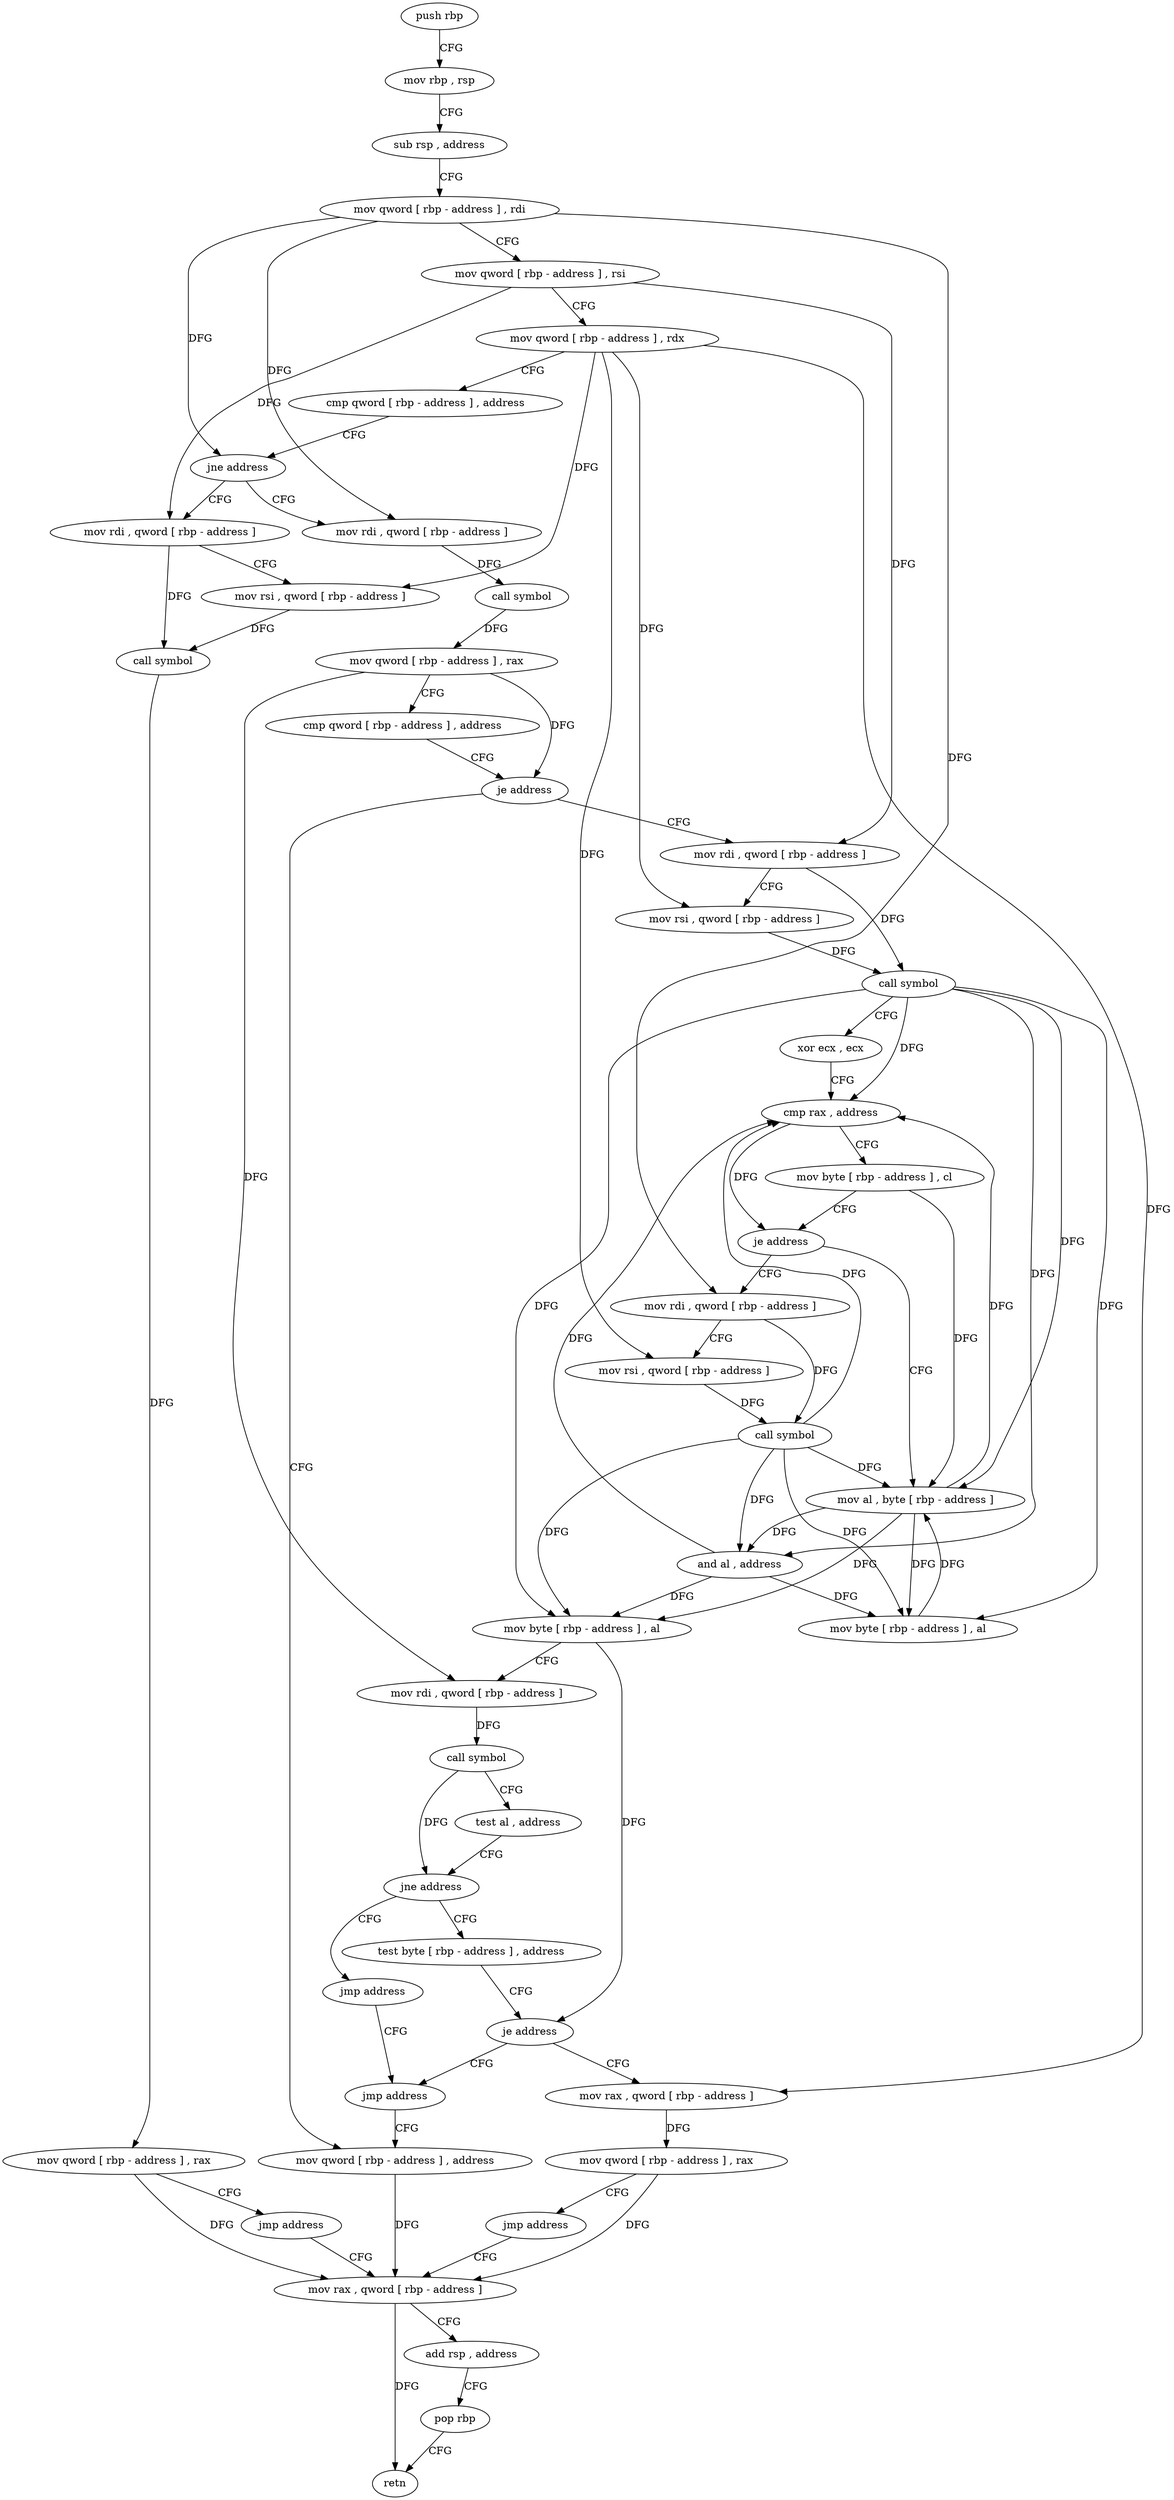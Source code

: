 digraph "func" {
"4274000" [label = "push rbp" ]
"4274001" [label = "mov rbp , rsp" ]
"4274004" [label = "sub rsp , address" ]
"4274008" [label = "mov qword [ rbp - address ] , rdi" ]
"4274012" [label = "mov qword [ rbp - address ] , rsi" ]
"4274016" [label = "mov qword [ rbp - address ] , rdx" ]
"4274020" [label = "cmp qword [ rbp - address ] , address" ]
"4274025" [label = "jne address" ]
"4274053" [label = "mov rdi , qword [ rbp - address ]" ]
"4274031" [label = "mov rdi , qword [ rbp - address ]" ]
"4274057" [label = "call symbol" ]
"4274062" [label = "mov qword [ rbp - address ] , rax" ]
"4274066" [label = "cmp qword [ rbp - address ] , address" ]
"4274071" [label = "je address" ]
"4274179" [label = "mov qword [ rbp - address ] , address" ]
"4274077" [label = "mov rdi , qword [ rbp - address ]" ]
"4274035" [label = "mov rsi , qword [ rbp - address ]" ]
"4274039" [label = "call symbol" ]
"4274044" [label = "mov qword [ rbp - address ] , rax" ]
"4274048" [label = "jmp address" ]
"4274187" [label = "mov rax , qword [ rbp - address ]" ]
"4274081" [label = "mov rsi , qword [ rbp - address ]" ]
"4274085" [label = "call symbol" ]
"4274090" [label = "xor ecx , ecx" ]
"4274092" [label = "cmp rax , address" ]
"4274096" [label = "mov byte [ rbp - address ] , cl" ]
"4274099" [label = "je address" ]
"4274121" [label = "mov al , byte [ rbp - address ]" ]
"4274105" [label = "mov rdi , qword [ rbp - address ]" ]
"4274191" [label = "add rsp , address" ]
"4274195" [label = "pop rbp" ]
"4274196" [label = "retn" ]
"4274124" [label = "and al , address" ]
"4274126" [label = "mov byte [ rbp - address ] , al" ]
"4274129" [label = "mov rdi , qword [ rbp - address ]" ]
"4274133" [label = "call symbol" ]
"4274138" [label = "test al , address" ]
"4274140" [label = "jne address" ]
"4274151" [label = "test byte [ rbp - address ] , address" ]
"4274146" [label = "jmp address" ]
"4274109" [label = "mov rsi , qword [ rbp - address ]" ]
"4274113" [label = "call symbol" ]
"4274118" [label = "mov byte [ rbp - address ] , al" ]
"4274155" [label = "je address" ]
"4274174" [label = "jmp address" ]
"4274161" [label = "mov rax , qword [ rbp - address ]" ]
"4274165" [label = "mov qword [ rbp - address ] , rax" ]
"4274169" [label = "jmp address" ]
"4274000" -> "4274001" [ label = "CFG" ]
"4274001" -> "4274004" [ label = "CFG" ]
"4274004" -> "4274008" [ label = "CFG" ]
"4274008" -> "4274012" [ label = "CFG" ]
"4274008" -> "4274025" [ label = "DFG" ]
"4274008" -> "4274053" [ label = "DFG" ]
"4274008" -> "4274105" [ label = "DFG" ]
"4274012" -> "4274016" [ label = "CFG" ]
"4274012" -> "4274031" [ label = "DFG" ]
"4274012" -> "4274077" [ label = "DFG" ]
"4274016" -> "4274020" [ label = "CFG" ]
"4274016" -> "4274035" [ label = "DFG" ]
"4274016" -> "4274081" [ label = "DFG" ]
"4274016" -> "4274109" [ label = "DFG" ]
"4274016" -> "4274161" [ label = "DFG" ]
"4274020" -> "4274025" [ label = "CFG" ]
"4274025" -> "4274053" [ label = "CFG" ]
"4274025" -> "4274031" [ label = "CFG" ]
"4274053" -> "4274057" [ label = "DFG" ]
"4274031" -> "4274035" [ label = "CFG" ]
"4274031" -> "4274039" [ label = "DFG" ]
"4274057" -> "4274062" [ label = "DFG" ]
"4274062" -> "4274066" [ label = "CFG" ]
"4274062" -> "4274071" [ label = "DFG" ]
"4274062" -> "4274129" [ label = "DFG" ]
"4274066" -> "4274071" [ label = "CFG" ]
"4274071" -> "4274179" [ label = "CFG" ]
"4274071" -> "4274077" [ label = "CFG" ]
"4274179" -> "4274187" [ label = "DFG" ]
"4274077" -> "4274081" [ label = "CFG" ]
"4274077" -> "4274085" [ label = "DFG" ]
"4274035" -> "4274039" [ label = "DFG" ]
"4274039" -> "4274044" [ label = "DFG" ]
"4274044" -> "4274048" [ label = "CFG" ]
"4274044" -> "4274187" [ label = "DFG" ]
"4274048" -> "4274187" [ label = "CFG" ]
"4274187" -> "4274191" [ label = "CFG" ]
"4274187" -> "4274196" [ label = "DFG" ]
"4274081" -> "4274085" [ label = "DFG" ]
"4274085" -> "4274090" [ label = "CFG" ]
"4274085" -> "4274092" [ label = "DFG" ]
"4274085" -> "4274121" [ label = "DFG" ]
"4274085" -> "4274124" [ label = "DFG" ]
"4274085" -> "4274126" [ label = "DFG" ]
"4274085" -> "4274118" [ label = "DFG" ]
"4274090" -> "4274092" [ label = "CFG" ]
"4274092" -> "4274096" [ label = "CFG" ]
"4274092" -> "4274099" [ label = "DFG" ]
"4274096" -> "4274099" [ label = "CFG" ]
"4274096" -> "4274121" [ label = "DFG" ]
"4274099" -> "4274121" [ label = "CFG" ]
"4274099" -> "4274105" [ label = "CFG" ]
"4274121" -> "4274124" [ label = "DFG" ]
"4274121" -> "4274092" [ label = "DFG" ]
"4274121" -> "4274126" [ label = "DFG" ]
"4274121" -> "4274118" [ label = "DFG" ]
"4274105" -> "4274109" [ label = "CFG" ]
"4274105" -> "4274113" [ label = "DFG" ]
"4274191" -> "4274195" [ label = "CFG" ]
"4274195" -> "4274196" [ label = "CFG" ]
"4274124" -> "4274126" [ label = "DFG" ]
"4274124" -> "4274092" [ label = "DFG" ]
"4274124" -> "4274118" [ label = "DFG" ]
"4274126" -> "4274129" [ label = "CFG" ]
"4274126" -> "4274155" [ label = "DFG" ]
"4274129" -> "4274133" [ label = "DFG" ]
"4274133" -> "4274138" [ label = "CFG" ]
"4274133" -> "4274140" [ label = "DFG" ]
"4274138" -> "4274140" [ label = "CFG" ]
"4274140" -> "4274151" [ label = "CFG" ]
"4274140" -> "4274146" [ label = "CFG" ]
"4274151" -> "4274155" [ label = "CFG" ]
"4274146" -> "4274174" [ label = "CFG" ]
"4274109" -> "4274113" [ label = "DFG" ]
"4274113" -> "4274118" [ label = "DFG" ]
"4274113" -> "4274092" [ label = "DFG" ]
"4274113" -> "4274124" [ label = "DFG" ]
"4274113" -> "4274126" [ label = "DFG" ]
"4274113" -> "4274121" [ label = "DFG" ]
"4274118" -> "4274121" [ label = "DFG" ]
"4274155" -> "4274174" [ label = "CFG" ]
"4274155" -> "4274161" [ label = "CFG" ]
"4274174" -> "4274179" [ label = "CFG" ]
"4274161" -> "4274165" [ label = "DFG" ]
"4274165" -> "4274169" [ label = "CFG" ]
"4274165" -> "4274187" [ label = "DFG" ]
"4274169" -> "4274187" [ label = "CFG" ]
}

